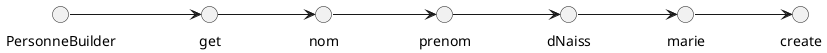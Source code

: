 @startuml

left to right direction
circle PersonneBuilder
circle get
circle nom
circle prenom
circle dNaiss
circle marie
circle create
PersonneBuilder --> get
get --> nom
nom --> prenom
prenom --> dNaiss
dNaiss --> marie
marie --> create

@enduml
